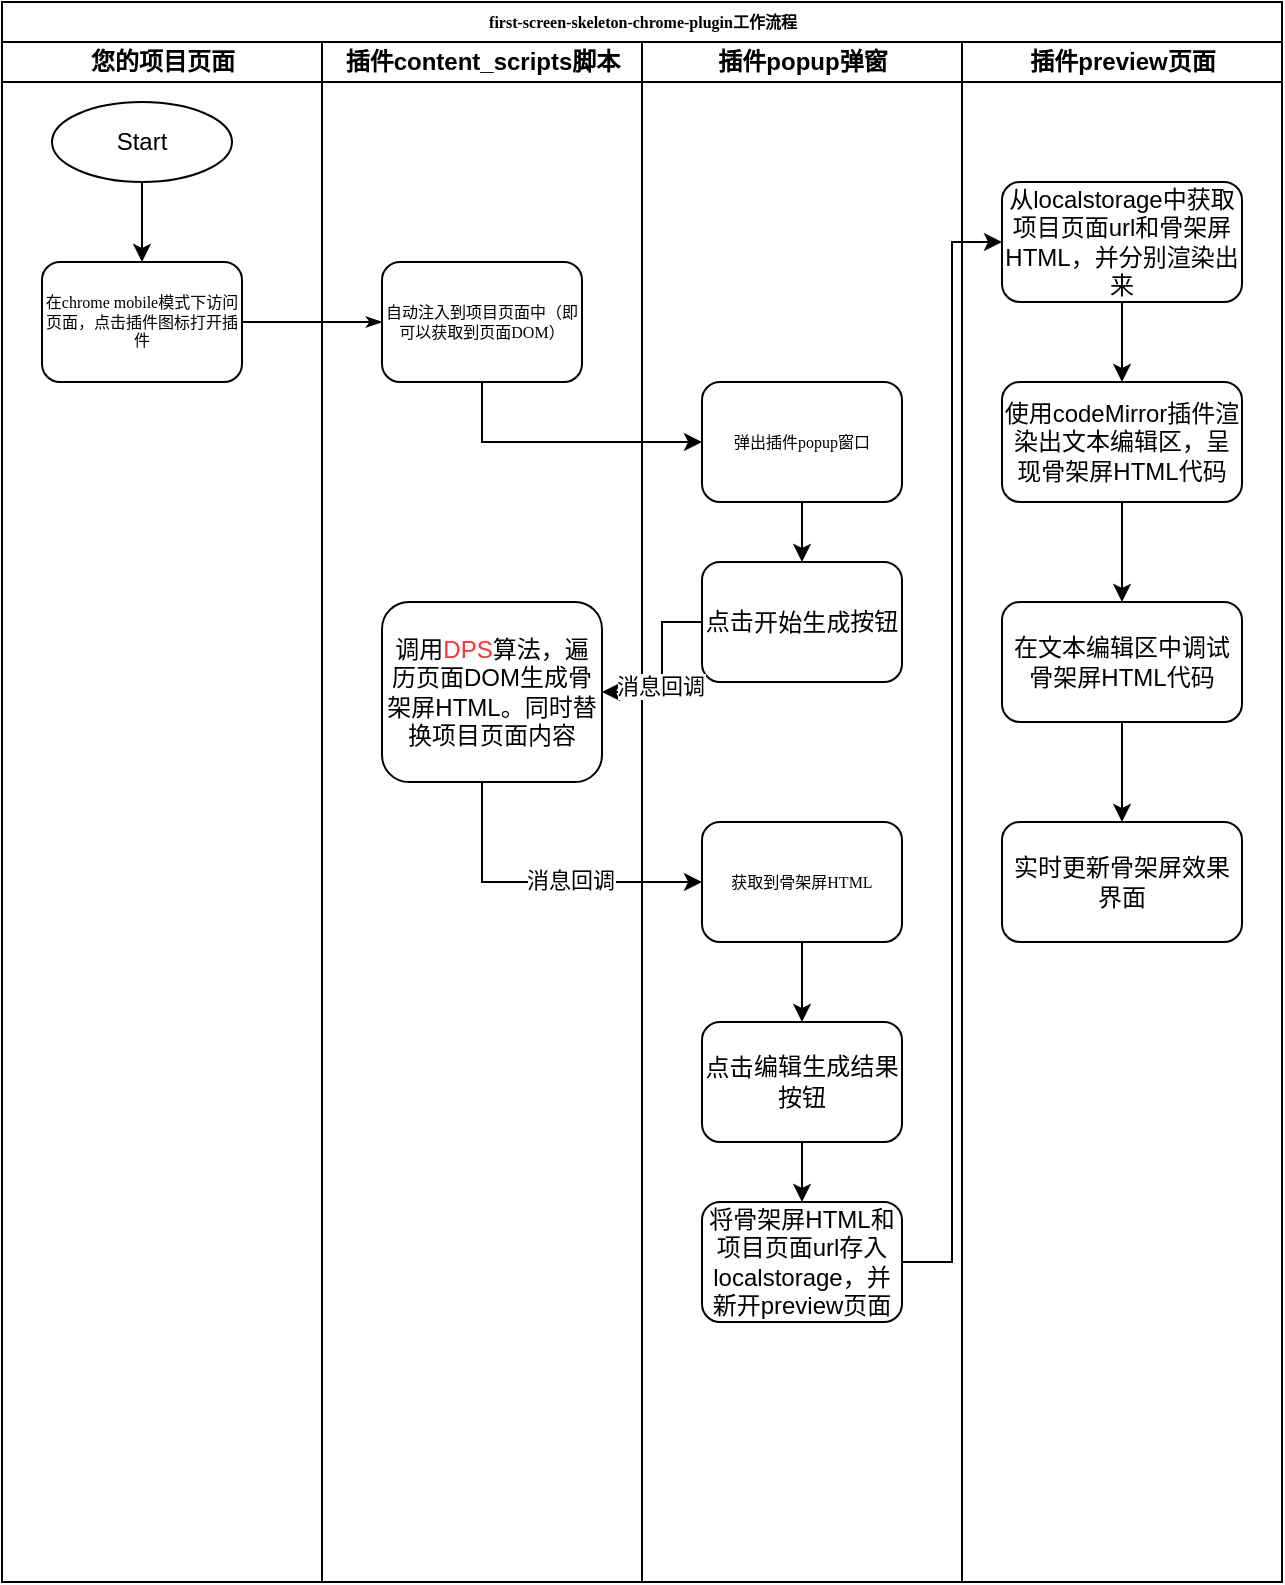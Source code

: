 <mxfile version="16.6.2" type="github">
  <diagram name="Page-1" id="74e2e168-ea6b-b213-b513-2b3c1d86103e">
    <mxGraphModel dx="1422" dy="762" grid="1" gridSize="10" guides="1" tooltips="1" connect="1" arrows="1" fold="1" page="1" pageScale="1" pageWidth="1100" pageHeight="850" background="none" math="0" shadow="0">
      <root>
        <mxCell id="0" />
        <mxCell id="1" parent="0" />
        <mxCell id="77e6c97f196da883-1" value="first-screen-skeleton-chrome-plugin工作流程" style="swimlane;html=1;childLayout=stackLayout;startSize=20;rounded=0;shadow=0;labelBackgroundColor=none;strokeWidth=1;fontFamily=Verdana;fontSize=8;align=center;" parent="1" vertex="1">
          <mxGeometry x="240" y="70" width="640" height="790" as="geometry" />
        </mxCell>
        <mxCell id="77e6c97f196da883-2" value="您的项目页面" style="swimlane;html=1;startSize=20;" parent="77e6c97f196da883-1" vertex="1">
          <mxGeometry y="20" width="160" height="770" as="geometry" />
        </mxCell>
        <mxCell id="77e6c97f196da883-8" value="在chrome mobile模式下访问页面，点击插件图标打开插件" style="rounded=1;whiteSpace=wrap;html=1;shadow=0;labelBackgroundColor=none;strokeWidth=1;fontFamily=Verdana;fontSize=8;align=center;" parent="77e6c97f196da883-2" vertex="1">
          <mxGeometry x="20" y="110" width="100" height="60" as="geometry" />
        </mxCell>
        <mxCell id="ZpYfH8FNgX7Q62mpjmH5-5" value="" style="edgeStyle=orthogonalEdgeStyle;rounded=0;orthogonalLoop=1;jettySize=auto;html=1;" edge="1" parent="77e6c97f196da883-2" source="ZpYfH8FNgX7Q62mpjmH5-4" target="77e6c97f196da883-8">
          <mxGeometry relative="1" as="geometry" />
        </mxCell>
        <mxCell id="ZpYfH8FNgX7Q62mpjmH5-4" value="Start" style="ellipse;whiteSpace=wrap;html=1;" vertex="1" parent="77e6c97f196da883-2">
          <mxGeometry x="25" y="30" width="90" height="40" as="geometry" />
        </mxCell>
        <mxCell id="77e6c97f196da883-26" style="edgeStyle=orthogonalEdgeStyle;rounded=1;html=1;labelBackgroundColor=none;startArrow=none;startFill=0;startSize=5;endArrow=classicThin;endFill=1;endSize=5;jettySize=auto;orthogonalLoop=1;strokeWidth=1;fontFamily=Verdana;fontSize=8" parent="77e6c97f196da883-1" source="77e6c97f196da883-8" target="77e6c97f196da883-11" edge="1">
          <mxGeometry relative="1" as="geometry" />
        </mxCell>
        <mxCell id="77e6c97f196da883-3" value="插件content_scripts脚本" style="swimlane;html=1;startSize=20;" parent="77e6c97f196da883-1" vertex="1">
          <mxGeometry x="160" y="20" width="160" height="770" as="geometry" />
        </mxCell>
        <mxCell id="77e6c97f196da883-11" value="自动注入到项目页面中（即可以获取到页面DOM）" style="rounded=1;whiteSpace=wrap;html=1;shadow=0;labelBackgroundColor=none;strokeWidth=1;fontFamily=Verdana;fontSize=8;align=center;" parent="77e6c97f196da883-3" vertex="1">
          <mxGeometry x="30" y="110" width="100" height="60" as="geometry" />
        </mxCell>
        <mxCell id="ZpYfH8FNgX7Q62mpjmH5-7" value="调用&lt;font color=&quot;#ff3333&quot;&gt;DPS&lt;/font&gt;算法，遍历页面DOM生成骨架屏HTML。同时替换项目页面内容" style="rounded=1;whiteSpace=wrap;html=1;" vertex="1" parent="77e6c97f196da883-3">
          <mxGeometry x="30" y="280" width="110" height="90" as="geometry" />
        </mxCell>
        <mxCell id="77e6c97f196da883-4" value="插件popup弹窗" style="swimlane;html=1;startSize=20;" parent="77e6c97f196da883-1" vertex="1">
          <mxGeometry x="320" y="20" width="160" height="770" as="geometry" />
        </mxCell>
        <mxCell id="77e6c97f196da883-12" value="弹出插件popup窗口" style="rounded=1;whiteSpace=wrap;html=1;shadow=0;labelBackgroundColor=none;strokeWidth=1;fontFamily=Verdana;fontSize=8;align=center;" parent="77e6c97f196da883-4" vertex="1">
          <mxGeometry x="30" y="170" width="100" height="60" as="geometry" />
        </mxCell>
        <mxCell id="ZpYfH8FNgX7Q62mpjmH5-6" value="点击`开始生成`按钮" style="rounded=1;whiteSpace=wrap;html=1;" vertex="1" parent="77e6c97f196da883-4">
          <mxGeometry x="30" y="260" width="100" height="60" as="geometry" />
        </mxCell>
        <mxCell id="ZpYfH8FNgX7Q62mpjmH5-8" value="" style="endArrow=classic;html=1;rounded=0;" edge="1" parent="77e6c97f196da883-4" target="ZpYfH8FNgX7Q62mpjmH5-6">
          <mxGeometry width="50" height="50" relative="1" as="geometry">
            <mxPoint x="80" y="230" as="sourcePoint" />
            <mxPoint x="130" y="180" as="targetPoint" />
          </mxGeometry>
        </mxCell>
        <mxCell id="77e6c97f196da883-17" value="获取到骨架屏HTML" style="rounded=1;whiteSpace=wrap;html=1;shadow=0;labelBackgroundColor=none;strokeWidth=1;fontFamily=Verdana;fontSize=8;align=center;" parent="77e6c97f196da883-4" vertex="1">
          <mxGeometry x="30" y="390" width="100" height="60" as="geometry" />
        </mxCell>
        <mxCell id="ZpYfH8FNgX7Q62mpjmH5-23" value="" style="edgeStyle=orthogonalEdgeStyle;rounded=0;orthogonalLoop=1;jettySize=auto;html=1;" edge="1" parent="77e6c97f196da883-4" source="ZpYfH8FNgX7Q62mpjmH5-20" target="ZpYfH8FNgX7Q62mpjmH5-22">
          <mxGeometry relative="1" as="geometry" />
        </mxCell>
        <mxCell id="ZpYfH8FNgX7Q62mpjmH5-20" value="点击`编辑生成结果`按钮" style="rounded=1;whiteSpace=wrap;html=1;" vertex="1" parent="77e6c97f196da883-4">
          <mxGeometry x="30" y="490" width="100" height="60" as="geometry" />
        </mxCell>
        <mxCell id="ZpYfH8FNgX7Q62mpjmH5-19" value="" style="edgeStyle=orthogonalEdgeStyle;rounded=0;orthogonalLoop=1;jettySize=auto;html=1;entryX=0.5;entryY=0;entryDx=0;entryDy=0;" edge="1" parent="77e6c97f196da883-4" source="77e6c97f196da883-17" target="ZpYfH8FNgX7Q62mpjmH5-20">
          <mxGeometry relative="1" as="geometry">
            <mxPoint x="80" y="480" as="targetPoint" />
          </mxGeometry>
        </mxCell>
        <mxCell id="ZpYfH8FNgX7Q62mpjmH5-22" value="将骨架屏HTML和项目页面url存入localstorage，并新开preview页面" style="whiteSpace=wrap;html=1;rounded=1;" vertex="1" parent="77e6c97f196da883-4">
          <mxGeometry x="30" y="580" width="100" height="60" as="geometry" />
        </mxCell>
        <mxCell id="77e6c97f196da883-5" value="插件preview页面" style="swimlane;html=1;startSize=20;" parent="77e6c97f196da883-1" vertex="1">
          <mxGeometry x="480" y="20" width="160" height="770" as="geometry" />
        </mxCell>
        <mxCell id="ZpYfH8FNgX7Q62mpjmH5-27" value="" style="edgeStyle=orthogonalEdgeStyle;rounded=0;orthogonalLoop=1;jettySize=auto;html=1;" edge="1" parent="77e6c97f196da883-5" source="ZpYfH8FNgX7Q62mpjmH5-21" target="ZpYfH8FNgX7Q62mpjmH5-26">
          <mxGeometry relative="1" as="geometry" />
        </mxCell>
        <mxCell id="ZpYfH8FNgX7Q62mpjmH5-21" value="从localstorage中获取项目页面url和骨架屏HTML，并分别渲染出来" style="rounded=1;whiteSpace=wrap;html=1;" vertex="1" parent="77e6c97f196da883-5">
          <mxGeometry x="20" y="70" width="120" height="60" as="geometry" />
        </mxCell>
        <mxCell id="ZpYfH8FNgX7Q62mpjmH5-30" value="" style="edgeStyle=orthogonalEdgeStyle;rounded=0;orthogonalLoop=1;jettySize=auto;html=1;" edge="1" parent="77e6c97f196da883-5" source="ZpYfH8FNgX7Q62mpjmH5-26" target="ZpYfH8FNgX7Q62mpjmH5-28">
          <mxGeometry relative="1" as="geometry" />
        </mxCell>
        <mxCell id="ZpYfH8FNgX7Q62mpjmH5-26" value="使用codeMirror插件渲染出文本编辑区，呈现骨架屏HTML代码" style="rounded=1;whiteSpace=wrap;html=1;" vertex="1" parent="77e6c97f196da883-5">
          <mxGeometry x="20" y="170" width="120" height="60" as="geometry" />
        </mxCell>
        <mxCell id="ZpYfH8FNgX7Q62mpjmH5-31" value="" style="edgeStyle=orthogonalEdgeStyle;rounded=0;orthogonalLoop=1;jettySize=auto;html=1;" edge="1" parent="77e6c97f196da883-5" source="ZpYfH8FNgX7Q62mpjmH5-28" target="ZpYfH8FNgX7Q62mpjmH5-29">
          <mxGeometry relative="1" as="geometry" />
        </mxCell>
        <mxCell id="ZpYfH8FNgX7Q62mpjmH5-28" value="在文本编辑区中调试骨架屏HTML代码" style="rounded=1;whiteSpace=wrap;html=1;" vertex="1" parent="77e6c97f196da883-5">
          <mxGeometry x="20" y="280" width="120" height="60" as="geometry" />
        </mxCell>
        <mxCell id="ZpYfH8FNgX7Q62mpjmH5-29" value="实时更新骨架屏效果界面" style="rounded=1;whiteSpace=wrap;html=1;" vertex="1" parent="77e6c97f196da883-5">
          <mxGeometry x="20" y="390" width="120" height="60" as="geometry" />
        </mxCell>
        <mxCell id="ZpYfH8FNgX7Q62mpjmH5-2" style="edgeStyle=orthogonalEdgeStyle;rounded=0;orthogonalLoop=1;jettySize=auto;html=1;exitX=0.5;exitY=1;exitDx=0;exitDy=0;entryX=0;entryY=0.5;entryDx=0;entryDy=0;" edge="1" parent="77e6c97f196da883-1" source="77e6c97f196da883-11" target="77e6c97f196da883-12">
          <mxGeometry relative="1" as="geometry" />
        </mxCell>
        <mxCell id="ZpYfH8FNgX7Q62mpjmH5-13" value="" style="edgeStyle=orthogonalEdgeStyle;rounded=0;orthogonalLoop=1;jettySize=auto;html=1;" edge="1" parent="77e6c97f196da883-1" source="ZpYfH8FNgX7Q62mpjmH5-6" target="ZpYfH8FNgX7Q62mpjmH5-7">
          <mxGeometry relative="1" as="geometry">
            <Array as="points">
              <mxPoint x="330" y="310" />
              <mxPoint x="330" y="345" />
            </Array>
          </mxGeometry>
        </mxCell>
        <mxCell id="ZpYfH8FNgX7Q62mpjmH5-17" value="消息回调" style="edgeLabel;html=1;align=center;verticalAlign=middle;resizable=0;points=[];" vertex="1" connectable="0" parent="ZpYfH8FNgX7Q62mpjmH5-13">
          <mxGeometry x="0.221" y="-1" relative="1" as="geometry">
            <mxPoint as="offset" />
          </mxGeometry>
        </mxCell>
        <mxCell id="ZpYfH8FNgX7Q62mpjmH5-15" style="edgeStyle=orthogonalEdgeStyle;rounded=0;orthogonalLoop=1;jettySize=auto;html=1;entryX=0;entryY=0.5;entryDx=0;entryDy=0;" edge="1" parent="77e6c97f196da883-1" source="ZpYfH8FNgX7Q62mpjmH5-7" target="77e6c97f196da883-17">
          <mxGeometry relative="1" as="geometry">
            <Array as="points">
              <mxPoint x="240" y="440" />
            </Array>
          </mxGeometry>
        </mxCell>
        <mxCell id="ZpYfH8FNgX7Q62mpjmH5-16" value="消息回调" style="edgeLabel;html=1;align=center;verticalAlign=middle;resizable=0;points=[];" vertex="1" connectable="0" parent="ZpYfH8FNgX7Q62mpjmH5-15">
          <mxGeometry x="0.176" y="1" relative="1" as="geometry">
            <mxPoint as="offset" />
          </mxGeometry>
        </mxCell>
        <mxCell id="ZpYfH8FNgX7Q62mpjmH5-25" style="edgeStyle=orthogonalEdgeStyle;rounded=0;orthogonalLoop=1;jettySize=auto;html=1;entryX=0;entryY=0.5;entryDx=0;entryDy=0;" edge="1" parent="77e6c97f196da883-1" source="ZpYfH8FNgX7Q62mpjmH5-22" target="ZpYfH8FNgX7Q62mpjmH5-21">
          <mxGeometry relative="1" as="geometry" />
        </mxCell>
      </root>
    </mxGraphModel>
  </diagram>
</mxfile>
